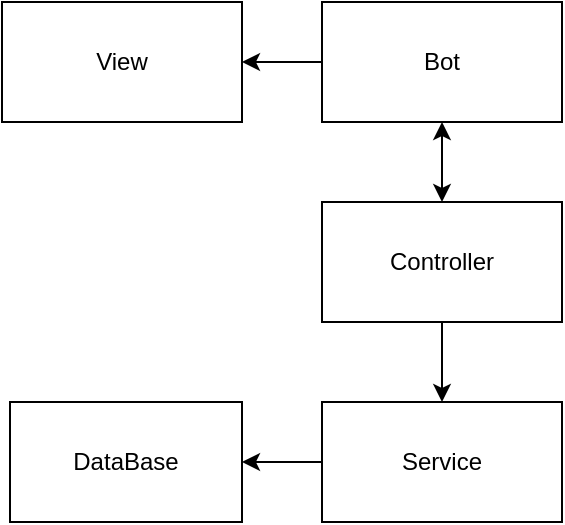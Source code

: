 <mxfile compressed="false" pages="5">
    <diagram id="-yOgtQbikPb8GVOxoLQo" name="MorjWPG">
        <mxGraphModel dx="565" dy="586" grid="1" gridSize="10" guides="1" tooltips="1" connect="1" arrows="1" fold="1" page="1" pageScale="1" pageWidth="827" pageHeight="1169" math="0" shadow="0">
            <root>
                <mxCell id="0"/>
                <mxCell id="1" parent="0"/>
                <mxCell id="n6i0ADH3uQibfTICGzUc-4" value="" style="edgeStyle=orthogonalEdgeStyle;rounded=0;orthogonalLoop=1;jettySize=auto;html=1;" parent="1" source="ZUKoBEYVfeKRU4ayu3oz-1" target="n6i0ADH3uQibfTICGzUc-3" edge="1">
                    <mxGeometry relative="1" as="geometry"/>
                </mxCell>
                <mxCell id="n6i0ADH3uQibfTICGzUc-6" value="" style="edgeStyle=orthogonalEdgeStyle;rounded=0;orthogonalLoop=1;jettySize=auto;html=1;startArrow=classic;startFill=1;" parent="1" source="ZUKoBEYVfeKRU4ayu3oz-1" target="n6i0ADH3uQibfTICGzUc-5" edge="1">
                    <mxGeometry relative="1" as="geometry"/>
                </mxCell>
                <mxCell id="ZUKoBEYVfeKRU4ayu3oz-1" value="Bot" style="rounded=0;whiteSpace=wrap;html=1;" parent="1" vertex="1">
                    <mxGeometry x="434" y="80" width="120" height="60" as="geometry"/>
                </mxCell>
                <mxCell id="ZUKoBEYVfeKRU4ayu3oz-2" value="DataBase" style="rounded=0;whiteSpace=wrap;html=1;" parent="1" vertex="1">
                    <mxGeometry x="278" y="280" width="116" height="60" as="geometry"/>
                </mxCell>
                <mxCell id="n6i0ADH3uQibfTICGzUc-2" style="edgeStyle=orthogonalEdgeStyle;rounded=0;orthogonalLoop=1;jettySize=auto;html=1;entryX=1;entryY=0.5;entryDx=0;entryDy=0;" parent="1" source="ZUKoBEYVfeKRU4ayu3oz-5" target="ZUKoBEYVfeKRU4ayu3oz-2" edge="1">
                    <mxGeometry relative="1" as="geometry"/>
                </mxCell>
                <mxCell id="ZUKoBEYVfeKRU4ayu3oz-5" value="Service" style="rounded=0;whiteSpace=wrap;html=1;" parent="1" vertex="1">
                    <mxGeometry x="434" y="280" width="120" height="60" as="geometry"/>
                </mxCell>
                <mxCell id="n6i0ADH3uQibfTICGzUc-3" value="View" style="whiteSpace=wrap;html=1;rounded=0;" parent="1" vertex="1">
                    <mxGeometry x="274" y="80" width="120" height="60" as="geometry"/>
                </mxCell>
                <mxCell id="n6i0ADH3uQibfTICGzUc-7" style="edgeStyle=orthogonalEdgeStyle;rounded=0;orthogonalLoop=1;jettySize=auto;html=1;entryX=0.5;entryY=0;entryDx=0;entryDy=0;" parent="1" source="n6i0ADH3uQibfTICGzUc-5" target="ZUKoBEYVfeKRU4ayu3oz-5" edge="1">
                    <mxGeometry relative="1" as="geometry">
                        <Array as="points">
                            <mxPoint x="494" y="200"/>
                        </Array>
                    </mxGeometry>
                </mxCell>
                <mxCell id="n6i0ADH3uQibfTICGzUc-5" value="Controller" style="whiteSpace=wrap;html=1;rounded=0;" parent="1" vertex="1">
                    <mxGeometry x="434" y="180" width="120" height="60" as="geometry"/>
                </mxCell>
            </root>
        </mxGraphModel>
    </diagram>
    <diagram id="7HwTZeSSfB8X2LWjGTKT" name="Bot">
        <mxGraphModel dx="942" dy="693" grid="1" gridSize="10" guides="1" tooltips="1" connect="1" arrows="1" fold="1" page="1" pageScale="1" pageWidth="827" pageHeight="1169" math="0" shadow="0">
            <root>
                <mxCell id="HmRyPKYv9zztGWvx5VeF-0"/>
                <mxCell id="HmRyPKYv9zztGWvx5VeF-1" parent="HmRyPKYv9zztGWvx5VeF-0"/>
                <mxCell id="riPveB8lgDHcVJghGMnC-3" value="" style="edgeStyle=orthogonalEdgeStyle;rounded=0;orthogonalLoop=1;jettySize=auto;html=1;startArrow=none;startFill=0;endArrow=classic;endFill=1;" parent="HmRyPKYv9zztGWvx5VeF-1" source="riPveB8lgDHcVJghGMnC-0" edge="1">
                    <mxGeometry relative="1" as="geometry">
                        <mxPoint x="300" y="220" as="targetPoint"/>
                    </mxGeometry>
                </mxCell>
                <mxCell id="riPveB8lgDHcVJghGMnC-0" value="run_bot.py" style="rounded=0;whiteSpace=wrap;html=1;" parent="HmRyPKYv9zztGWvx5VeF-1" vertex="1">
                    <mxGeometry x="240" y="80" width="120" height="60" as="geometry"/>
                </mxCell>
                <mxCell id="riPveB8lgDHcVJghGMnC-4" value="Cogs" style="swimlane;fontStyle=0;childLayout=stackLayout;horizontal=1;startSize=30;horizontalStack=0;resizeParent=1;resizeParentMax=0;resizeLast=0;collapsible=1;marginBottom=0;" parent="HmRyPKYv9zztGWvx5VeF-1" vertex="1">
                    <mxGeometry x="230" y="220" width="140" height="120" as="geometry"/>
                </mxCell>
                <mxCell id="riPveB8lgDHcVJghGMnC-5" value="Shops" style="text;strokeColor=none;fillColor=none;align=left;verticalAlign=middle;spacingLeft=4;spacingRight=4;overflow=hidden;points=[[0,0.5],[1,0.5]];portConstraint=eastwest;rotatable=0;" parent="riPveB8lgDHcVJghGMnC-4" vertex="1">
                    <mxGeometry y="30" width="140" height="30" as="geometry"/>
                </mxCell>
                <mxCell id="riPveB8lgDHcVJghGMnC-6" value="Inventories" style="text;strokeColor=none;fillColor=none;align=left;verticalAlign=middle;spacingLeft=4;spacingRight=4;overflow=hidden;points=[[0,0.5],[1,0.5]];portConstraint=eastwest;rotatable=0;" parent="riPveB8lgDHcVJghGMnC-4" vertex="1">
                    <mxGeometry y="60" width="140" height="30" as="geometry"/>
                </mxCell>
                <mxCell id="riPveB8lgDHcVJghGMnC-7" value="Economy" style="text;strokeColor=none;fillColor=none;align=left;verticalAlign=middle;spacingLeft=4;spacingRight=4;overflow=hidden;points=[[0,0.5],[1,0.5]];portConstraint=eastwest;rotatable=0;" parent="riPveB8lgDHcVJghGMnC-4" vertex="1">
                    <mxGeometry y="90" width="140" height="30" as="geometry"/>
                </mxCell>
                <mxCell id="riPveB8lgDHcVJghGMnC-13" style="edgeStyle=orthogonalEdgeStyle;rounded=0;orthogonalLoop=1;jettySize=auto;html=1;startArrow=none;startFill=0;endArrow=classic;endFill=1;entryX=0;entryY=0.5;entryDx=0;entryDy=0;" parent="HmRyPKYv9zztGWvx5VeF-1" source="riPveB8lgDHcVJghGMnC-5" target="riPveB8lgDHcVJghGMnC-14" edge="1">
                    <mxGeometry relative="1" as="geometry">
                        <mxPoint x="440" y="200" as="targetPoint"/>
                    </mxGeometry>
                </mxCell>
                <mxCell id="riPveB8lgDHcVJghGMnC-14" value="Controller.Shops" style="rounded=0;whiteSpace=wrap;html=1;" parent="HmRyPKYv9zztGWvx5VeF-1" vertex="1">
                    <mxGeometry x="450" y="180" width="120" height="60" as="geometry"/>
                </mxCell>
                <mxCell id="riPveB8lgDHcVJghGMnC-15" style="edgeStyle=orthogonalEdgeStyle;rounded=0;orthogonalLoop=1;jettySize=auto;html=1;startArrow=none;startFill=0;endArrow=classic;endFill=1;entryX=0;entryY=0.5;entryDx=0;entryDy=0;" parent="HmRyPKYv9zztGWvx5VeF-1" source="riPveB8lgDHcVJghGMnC-6" target="riPveB8lgDHcVJghGMnC-16" edge="1">
                    <mxGeometry relative="1" as="geometry">
                        <mxPoint x="450" y="295" as="targetPoint"/>
                    </mxGeometry>
                </mxCell>
                <mxCell id="riPveB8lgDHcVJghGMnC-16" value="Controller.Inventories" style="rounded=0;whiteSpace=wrap;html=1;" parent="HmRyPKYv9zztGWvx5VeF-1" vertex="1">
                    <mxGeometry x="450" y="265" width="120" height="60" as="geometry"/>
                </mxCell>
                <mxCell id="riPveB8lgDHcVJghGMnC-19" style="edgeStyle=orthogonalEdgeStyle;rounded=0;orthogonalLoop=1;jettySize=auto;html=1;startArrow=none;startFill=0;endArrow=classic;endFill=1;entryX=0;entryY=0.5;entryDx=0;entryDy=0;" parent="HmRyPKYv9zztGWvx5VeF-1" source="riPveB8lgDHcVJghGMnC-7" target="riPveB8lgDHcVJghGMnC-21" edge="1">
                    <mxGeometry relative="1" as="geometry">
                        <mxPoint x="440" y="380" as="targetPoint"/>
                    </mxGeometry>
                </mxCell>
                <mxCell id="riPveB8lgDHcVJghGMnC-21" value="Controller.Economy" style="rounded=0;whiteSpace=wrap;html=1;" parent="HmRyPKYv9zztGWvx5VeF-1" vertex="1">
                    <mxGeometry x="450" y="350" width="120" height="60" as="geometry"/>
                </mxCell>
            </root>
        </mxGraphModel>
    </diagram>
    <diagram id="C8riNM2arZ5w2QW4DUkH" name="Controller">
        <mxGraphModel dx="992" dy="732" grid="1" gridSize="10" guides="1" tooltips="1" connect="1" arrows="1" fold="1" page="1" pageScale="1" pageWidth="827" pageHeight="1169" math="0" shadow="0">
            <root>
                <mxCell id="CPRcXHF1nOw39GfujI6Y-0"/>
                <mxCell id="CPRcXHF1nOw39GfujI6Y-1" parent="CPRcXHF1nOw39GfujI6Y-0"/>
                <mxCell id="CIoco6b_bs13nAmwsz1A-12" value="" style="edgeStyle=orthogonalEdgeStyle;rounded=0;orthogonalLoop=1;jettySize=auto;html=1;startArrow=classic;startFill=1;endArrow=none;endFill=0;" parent="CPRcXHF1nOw39GfujI6Y-1" source="CIoco6b_bs13nAmwsz1A-1" target="CIoco6b_bs13nAmwsz1A-7" edge="1">
                    <mxGeometry relative="1" as="geometry"/>
                </mxCell>
                <mxCell id="CIoco6b_bs13nAmwsz1A-1" value="Interface&#10;ControllerShops" style="swimlane;fontStyle=0;childLayout=stackLayout;horizontal=1;startSize=30;horizontalStack=0;resizeParent=1;resizeParentMax=0;resizeLast=0;collapsible=1;marginBottom=0;" parent="CPRcXHF1nOw39GfujI6Y-1" vertex="1">
                    <mxGeometry x="80" width="320" height="210" as="geometry"/>
                </mxCell>
                <mxCell id="HSp8IwRJNFsgPB5AzMTI-14" value="cog: Cog" style="text;strokeColor=default;fillColor=none;align=left;verticalAlign=middle;spacingLeft=4;spacingRight=4;overflow=hidden;points=[[0,0.5],[1,0.5]];portConstraint=eastwest;rotatable=0;" vertex="1" parent="CIoco6b_bs13nAmwsz1A-1">
                    <mxGeometry y="30" width="320" height="30" as="geometry"/>
                </mxCell>
                <mxCell id="CIoco6b_bs13nAmwsz1A-2" value="get_shop(type: str)" style="text;strokeColor=none;fillColor=none;align=left;verticalAlign=middle;spacingLeft=4;spacingRight=4;overflow=hidden;points=[[0,0.5],[1,0.5]];portConstraint=eastwest;rotatable=0;" parent="CIoco6b_bs13nAmwsz1A-1" vertex="1">
                    <mxGeometry y="60" width="320" height="30" as="geometry"/>
                </mxCell>
                <mxCell id="CIoco6b_bs13nAmwsz1A-3" value="add_item(shop_type: str, parameters)" style="text;strokeColor=none;fillColor=none;align=left;verticalAlign=middle;spacingLeft=4;spacingRight=4;overflow=hidden;points=[[0,0.5],[1,0.5]];portConstraint=eastwest;rotatable=0;" parent="CIoco6b_bs13nAmwsz1A-1" vertex="1">
                    <mxGeometry y="90" width="320" height="30" as="geometry"/>
                </mxCell>
                <mxCell id="CIoco6b_bs13nAmwsz1A-4" value="edit_item(shop_type: str, message: str)" style="text;strokeColor=none;fillColor=none;align=left;verticalAlign=middle;spacingLeft=4;spacingRight=4;overflow=hidden;points=[[0,0.5],[1,0.5]];portConstraint=eastwest;rotatable=0;" parent="CIoco6b_bs13nAmwsz1A-1" vertex="1">
                    <mxGeometry y="120" width="320" height="30" as="geometry"/>
                </mxCell>
                <mxCell id="CIoco6b_bs13nAmwsz1A-6" value="delete_item(shop_type: str, name: str)" style="text;strokeColor=none;fillColor=none;align=left;verticalAlign=middle;spacingLeft=4;spacingRight=4;overflow=hidden;points=[[0,0.5],[1,0.5]];portConstraint=eastwest;rotatable=0;" parent="CIoco6b_bs13nAmwsz1A-1" vertex="1">
                    <mxGeometry y="150" width="320" height="30" as="geometry"/>
                </mxCell>
                <mxCell id="CIoco6b_bs13nAmwsz1A-36" value="delete_shop(shop_type: str)" style="text;strokeColor=none;fillColor=none;align=left;verticalAlign=middle;spacingLeft=4;spacingRight=4;overflow=hidden;points=[[0,0.5],[1,0.5]];portConstraint=eastwest;rotatable=0;" parent="CIoco6b_bs13nAmwsz1A-1" vertex="1">
                    <mxGeometry y="180" width="320" height="30" as="geometry"/>
                </mxCell>
                <mxCell id="CIoco6b_bs13nAmwsz1A-15" style="edgeStyle=orthogonalEdgeStyle;rounded=0;orthogonalLoop=1;jettySize=auto;html=1;entryX=0;entryY=0.5;entryDx=0;entryDy=0;startArrow=none;startFill=0;endArrow=classic;endFill=1;" parent="CPRcXHF1nOw39GfujI6Y-1" source="CIoco6b_bs13nAmwsz1A-7" target="CIoco6b_bs13nAmwsz1A-14" edge="1">
                    <mxGeometry relative="1" as="geometry"/>
                </mxCell>
                <mxCell id="CIoco6b_bs13nAmwsz1A-7" value="DiscordShopController" style="swimlane;fontStyle=0;childLayout=stackLayout;horizontal=1;startSize=30;horizontalStack=0;resizeParent=1;resizeParentMax=0;resizeLast=0;collapsible=1;marginBottom=0;" parent="CPRcXHF1nOw39GfujI6Y-1" vertex="1">
                    <mxGeometry x="80" y="245" width="320" height="210" as="geometry"/>
                </mxCell>
                <mxCell id="HSp8IwRJNFsgPB5AzMTI-15" value="cog: Cog" style="text;strokeColor=default;fillColor=none;align=left;verticalAlign=middle;spacingLeft=4;spacingRight=4;overflow=hidden;points=[[0,0.5],[1,0.5]];portConstraint=eastwest;rotatable=0;" vertex="1" parent="CIoco6b_bs13nAmwsz1A-7">
                    <mxGeometry y="30" width="320" height="30" as="geometry"/>
                </mxCell>
                <mxCell id="CIoco6b_bs13nAmwsz1A-8" value="get_shop(type: str)" style="text;strokeColor=none;fillColor=none;align=left;verticalAlign=middle;spacingLeft=4;spacingRight=4;overflow=hidden;points=[[0,0.5],[1,0.5]];portConstraint=eastwest;rotatable=0;" parent="CIoco6b_bs13nAmwsz1A-7" vertex="1">
                    <mxGeometry y="60" width="320" height="30" as="geometry"/>
                </mxCell>
                <mxCell id="CIoco6b_bs13nAmwsz1A-9" value="add_item(shop_type: str, parameters)" style="text;strokeColor=none;fillColor=none;align=left;verticalAlign=middle;spacingLeft=4;spacingRight=4;overflow=hidden;points=[[0,0.5],[1,0.5]];portConstraint=eastwest;rotatable=0;" parent="CIoco6b_bs13nAmwsz1A-7" vertex="1">
                    <mxGeometry y="90" width="320" height="30" as="geometry"/>
                </mxCell>
                <mxCell id="CIoco6b_bs13nAmwsz1A-10" value="edit_item(shop_type: str, message: str)" style="text;strokeColor=none;fillColor=none;align=left;verticalAlign=middle;spacingLeft=4;spacingRight=4;overflow=hidden;points=[[0,0.5],[1,0.5]];portConstraint=eastwest;rotatable=0;" parent="CIoco6b_bs13nAmwsz1A-7" vertex="1">
                    <mxGeometry y="120" width="320" height="30" as="geometry"/>
                </mxCell>
                <mxCell id="CIoco6b_bs13nAmwsz1A-11" value="delete_item(shop_type: str, name: str)" style="text;strokeColor=none;fillColor=none;align=left;verticalAlign=middle;spacingLeft=4;spacingRight=4;overflow=hidden;points=[[0,0.5],[1,0.5]];portConstraint=eastwest;rotatable=0;" parent="CIoco6b_bs13nAmwsz1A-7" vertex="1">
                    <mxGeometry y="150" width="320" height="30" as="geometry"/>
                </mxCell>
                <mxCell id="CIoco6b_bs13nAmwsz1A-34" value="delete_shop(shop_type: str)" style="text;strokeColor=none;fillColor=none;align=left;verticalAlign=middle;spacingLeft=4;spacingRight=4;overflow=hidden;points=[[0,0.5],[1,0.5]];portConstraint=eastwest;rotatable=0;" parent="CIoco6b_bs13nAmwsz1A-7" vertex="1">
                    <mxGeometry y="180" width="320" height="30" as="geometry"/>
                </mxCell>
                <mxCell id="CIoco6b_bs13nAmwsz1A-14" value="Service.ShopFabric" style="rounded=0;whiteSpace=wrap;html=1;" parent="CPRcXHF1nOw39GfujI6Y-1" vertex="1">
                    <mxGeometry x="480" y="320" width="120" height="60" as="geometry"/>
                </mxCell>
                <mxCell id="CIoco6b_bs13nAmwsz1A-27" value="" style="edgeStyle=orthogonalEdgeStyle;rounded=0;orthogonalLoop=1;jettySize=auto;html=1;startArrow=classic;startFill=1;endArrow=none;endFill=0;" parent="CPRcXHF1nOw39GfujI6Y-1" source="CIoco6b_bs13nAmwsz1A-16" target="CIoco6b_bs13nAmwsz1A-23" edge="1">
                    <mxGeometry relative="1" as="geometry"/>
                </mxCell>
                <mxCell id="CIoco6b_bs13nAmwsz1A-16" value="Interface&#10;ControllerInventory" style="swimlane;fontStyle=0;childLayout=stackLayout;horizontal=1;startSize=30;horizontalStack=0;resizeParent=1;resizeParentMax=0;resizeLast=0;collapsible=1;marginBottom=0;" parent="CPRcXHF1nOw39GfujI6Y-1" vertex="1">
                    <mxGeometry x="640" width="350" height="240" as="geometry"/>
                </mxCell>
                <mxCell id="HSp8IwRJNFsgPB5AzMTI-16" value="cog: Cog" style="text;strokeColor=default;fillColor=none;align=left;verticalAlign=middle;spacingLeft=4;spacingRight=4;overflow=hidden;points=[[0,0.5],[1,0.5]];portConstraint=eastwest;rotatable=0;" vertex="1" parent="CIoco6b_bs13nAmwsz1A-16">
                    <mxGeometry y="30" width="350" height="30" as="geometry"/>
                </mxCell>
                <mxCell id="CIoco6b_bs13nAmwsz1A-17" value="get_inventory(type: str, user: Member)" style="text;strokeColor=none;fillColor=none;align=left;verticalAlign=middle;spacingLeft=4;spacingRight=4;overflow=hidden;points=[[0,0.5],[1,0.5]];portConstraint=eastwest;rotatable=0;" parent="CIoco6b_bs13nAmwsz1A-16" vertex="1">
                    <mxGeometry y="60" width="350" height="30" as="geometry"/>
                </mxCell>
                <mxCell id="CIoco6b_bs13nAmwsz1A-18" value="add_item(inventory_type: str, item_name: str, user: Member)" style="text;strokeColor=none;fillColor=none;align=left;verticalAlign=middle;spacingLeft=4;spacingRight=4;overflow=hidden;points=[[0,0.5],[1,0.5]];portConstraint=eastwest;rotatable=0;" parent="CIoco6b_bs13nAmwsz1A-16" vertex="1">
                    <mxGeometry y="90" width="350" height="30" as="geometry"/>
                </mxCell>
                <mxCell id="CIoco6b_bs13nAmwsz1A-35" value="add_item_all(inventory_type: str, item_name: str)" style="text;strokeColor=none;fillColor=none;align=left;verticalAlign=middle;spacingLeft=4;spacingRight=4;overflow=hidden;points=[[0,0.5],[1,0.5]];portConstraint=eastwest;rotatable=0;" parent="CIoco6b_bs13nAmwsz1A-16" vertex="1">
                    <mxGeometry y="120" width="350" height="30" as="geometry"/>
                </mxCell>
                <mxCell id="CIoco6b_bs13nAmwsz1A-19" value="delete_item(inventory_type: str, item_name: str, user: Member)" style="text;strokeColor=none;fillColor=none;align=left;verticalAlign=middle;spacingLeft=4;spacingRight=4;overflow=hidden;points=[[0,0.5],[1,0.5]];portConstraint=eastwest;rotatable=0;" parent="CIoco6b_bs13nAmwsz1A-16" vertex="1">
                    <mxGeometry y="150" width="350" height="30" as="geometry"/>
                </mxCell>
                <mxCell id="CIoco6b_bs13nAmwsz1A-38" value="delete_inventory(inventory_type: str, user: Member)" style="text;strokeColor=none;fillColor=none;align=left;verticalAlign=middle;spacingLeft=4;spacingRight=4;overflow=hidden;points=[[0,0.5],[1,0.5]];portConstraint=eastwest;rotatable=0;" parent="CIoco6b_bs13nAmwsz1A-16" vertex="1">
                    <mxGeometry y="180" width="350" height="30" as="geometry"/>
                </mxCell>
                <mxCell id="CIoco6b_bs13nAmwsz1A-39" value="delete_inventories(inventory_type: str)" style="text;strokeColor=none;fillColor=none;align=left;verticalAlign=middle;spacingLeft=4;spacingRight=4;overflow=hidden;points=[[0,0.5],[1,0.5]];portConstraint=eastwest;rotatable=0;" parent="CIoco6b_bs13nAmwsz1A-16" vertex="1">
                    <mxGeometry y="210" width="350" height="30" as="geometry"/>
                </mxCell>
                <mxCell id="CIoco6b_bs13nAmwsz1A-29" value="" style="edgeStyle=orthogonalEdgeStyle;rounded=0;orthogonalLoop=1;jettySize=auto;html=1;startArrow=none;startFill=0;endArrow=classic;endFill=1;" parent="CPRcXHF1nOw39GfujI6Y-1" source="CIoco6b_bs13nAmwsz1A-23" target="CIoco6b_bs13nAmwsz1A-28" edge="1">
                    <mxGeometry relative="1" as="geometry"/>
                </mxCell>
                <mxCell id="CIoco6b_bs13nAmwsz1A-23" value="Interface&#10;DiscordInventoryController" style="swimlane;fontStyle=0;childLayout=stackLayout;horizontal=1;startSize=30;horizontalStack=0;resizeParent=1;resizeParentMax=0;resizeLast=0;collapsible=1;marginBottom=0;" parent="CPRcXHF1nOw39GfujI6Y-1" vertex="1">
                    <mxGeometry x="640" y="280" width="350" height="240" as="geometry"/>
                </mxCell>
                <mxCell id="HSp8IwRJNFsgPB5AzMTI-17" value="cog: Cog" style="text;strokeColor=default;fillColor=none;align=left;verticalAlign=middle;spacingLeft=4;spacingRight=4;overflow=hidden;points=[[0,0.5],[1,0.5]];portConstraint=eastwest;rotatable=0;" vertex="1" parent="CIoco6b_bs13nAmwsz1A-23">
                    <mxGeometry y="30" width="350" height="30" as="geometry"/>
                </mxCell>
                <mxCell id="CIoco6b_bs13nAmwsz1A-40" value="get_inventory(type: str, user: Member)" style="text;strokeColor=none;fillColor=none;align=left;verticalAlign=middle;spacingLeft=4;spacingRight=4;overflow=hidden;points=[[0,0.5],[1,0.5]];portConstraint=eastwest;rotatable=0;" parent="CIoco6b_bs13nAmwsz1A-23" vertex="1">
                    <mxGeometry y="60" width="350" height="30" as="geometry"/>
                </mxCell>
                <mxCell id="CIoco6b_bs13nAmwsz1A-45" value="delete_inventories(inventory_type: str)" style="text;strokeColor=none;fillColor=none;align=left;verticalAlign=middle;spacingLeft=4;spacingRight=4;overflow=hidden;points=[[0,0.5],[1,0.5]];portConstraint=eastwest;rotatable=0;" parent="CIoco6b_bs13nAmwsz1A-23" vertex="1">
                    <mxGeometry y="90" width="350" height="30" as="geometry"/>
                </mxCell>
                <mxCell id="CIoco6b_bs13nAmwsz1A-44" value="delete_inventory(inventory_type: str, user: Member)" style="text;strokeColor=none;fillColor=none;align=left;verticalAlign=middle;spacingLeft=4;spacingRight=4;overflow=hidden;points=[[0,0.5],[1,0.5]];portConstraint=eastwest;rotatable=0;" parent="CIoco6b_bs13nAmwsz1A-23" vertex="1">
                    <mxGeometry y="120" width="350" height="30" as="geometry"/>
                </mxCell>
                <mxCell id="CIoco6b_bs13nAmwsz1A-43" value="delete_item(inventory_type: str, item_name: str, user: Member)" style="text;strokeColor=none;fillColor=none;align=left;verticalAlign=middle;spacingLeft=4;spacingRight=4;overflow=hidden;points=[[0,0.5],[1,0.5]];portConstraint=eastwest;rotatable=0;" parent="CIoco6b_bs13nAmwsz1A-23" vertex="1">
                    <mxGeometry y="150" width="350" height="30" as="geometry"/>
                </mxCell>
                <mxCell id="CIoco6b_bs13nAmwsz1A-42" value="add_item_all(inventory_type: str, item_name: str)" style="text;strokeColor=none;fillColor=none;align=left;verticalAlign=middle;spacingLeft=4;spacingRight=4;overflow=hidden;points=[[0,0.5],[1,0.5]];portConstraint=eastwest;rotatable=0;" parent="CIoco6b_bs13nAmwsz1A-23" vertex="1">
                    <mxGeometry y="180" width="350" height="30" as="geometry"/>
                </mxCell>
                <mxCell id="CIoco6b_bs13nAmwsz1A-41" value="add_item(inventory_type: str, item_name: str, user: Member)" style="text;strokeColor=none;fillColor=none;align=left;verticalAlign=middle;spacingLeft=4;spacingRight=4;overflow=hidden;points=[[0,0.5],[1,0.5]];portConstraint=eastwest;rotatable=0;" parent="CIoco6b_bs13nAmwsz1A-23" vertex="1">
                    <mxGeometry y="210" width="350" height="30" as="geometry"/>
                </mxCell>
                <mxCell id="CIoco6b_bs13nAmwsz1A-28" value="Service.InventoryFabric" style="whiteSpace=wrap;html=1;fontStyle=0;startSize=30;" parent="CPRcXHF1nOw39GfujI6Y-1" vertex="1">
                    <mxGeometry x="1060" y="370" width="140" height="60" as="geometry"/>
                </mxCell>
                <mxCell id="CIoco6b_bs13nAmwsz1A-55" value="" style="edgeStyle=orthogonalEdgeStyle;rounded=0;orthogonalLoop=1;jettySize=auto;html=1;startArrow=classic;startFill=1;endArrow=none;endFill=0;" parent="CPRcXHF1nOw39GfujI6Y-1" source="CIoco6b_bs13nAmwsz1A-30" target="CIoco6b_bs13nAmwsz1A-50" edge="1">
                    <mxGeometry relative="1" as="geometry"/>
                </mxCell>
                <mxCell id="CIoco6b_bs13nAmwsz1A-30" value="Interface&#10;ControllerEconomy" style="swimlane;fontStyle=0;childLayout=stackLayout;horizontal=1;startSize=30;horizontalStack=0;resizeParent=1;resizeParentMax=0;resizeLast=0;collapsible=1;marginBottom=0;" parent="CPRcXHF1nOw39GfujI6Y-1" vertex="1">
                    <mxGeometry x="80" y="585" width="320" height="180" as="geometry"/>
                </mxCell>
                <mxCell id="HSp8IwRJNFsgPB5AzMTI-18" value="cog: Cog" style="text;strokeColor=default;fillColor=none;align=left;verticalAlign=middle;spacingLeft=4;spacingRight=4;overflow=hidden;points=[[0,0.5],[1,0.5]];portConstraint=eastwest;rotatable=0;" vertex="1" parent="CIoco6b_bs13nAmwsz1A-30">
                    <mxGeometry y="30" width="320" height="30" as="geometry"/>
                </mxCell>
                <mxCell id="CIoco6b_bs13nAmwsz1A-31" value="get_balance(user: Member)" style="text;strokeColor=none;fillColor=none;align=left;verticalAlign=middle;spacingLeft=4;spacingRight=4;overflow=hidden;points=[[0,0.5],[1,0.5]];portConstraint=eastwest;rotatable=0;" parent="CIoco6b_bs13nAmwsz1A-30" vertex="1">
                    <mxGeometry y="60" width="320" height="30" as="geometry"/>
                </mxCell>
                <mxCell id="CIoco6b_bs13nAmwsz1A-32" value="edit_money(money: int, user: Member)" style="text;strokeColor=none;fillColor=none;align=left;verticalAlign=middle;spacingLeft=4;spacingRight=4;overflow=hidden;points=[[0,0.5],[1,0.5]];portConstraint=eastwest;rotatable=0;" parent="CIoco6b_bs13nAmwsz1A-30" vertex="1">
                    <mxGeometry y="90" width="320" height="30" as="geometry"/>
                </mxCell>
                <mxCell id="CIoco6b_bs13nAmwsz1A-46" value="delete_money(user: Member)" style="text;strokeColor=none;fillColor=none;align=left;verticalAlign=middle;spacingLeft=4;spacingRight=4;overflow=hidden;points=[[0,0.5],[1,0.5]];portConstraint=eastwest;rotatable=0;" parent="CIoco6b_bs13nAmwsz1A-30" vertex="1">
                    <mxGeometry y="120" width="320" height="30" as="geometry"/>
                </mxCell>
                <mxCell id="CIoco6b_bs13nAmwsz1A-47" value="delete_monies()" style="text;strokeColor=none;fillColor=none;align=left;verticalAlign=middle;spacingLeft=4;spacingRight=4;overflow=hidden;points=[[0,0.5],[1,0.5]];portConstraint=eastwest;rotatable=0;" parent="CIoco6b_bs13nAmwsz1A-30" vertex="1">
                    <mxGeometry y="150" width="320" height="30" as="geometry"/>
                </mxCell>
                <mxCell id="CIoco6b_bs13nAmwsz1A-57" value="" style="edgeStyle=orthogonalEdgeStyle;rounded=0;orthogonalLoop=1;jettySize=auto;html=1;startArrow=none;startFill=0;endArrow=classic;endFill=1;" parent="CPRcXHF1nOw39GfujI6Y-1" source="CIoco6b_bs13nAmwsz1A-50" target="CIoco6b_bs13nAmwsz1A-56" edge="1">
                    <mxGeometry relative="1" as="geometry"/>
                </mxCell>
                <mxCell id="CIoco6b_bs13nAmwsz1A-50" value="ControllerEconomy" style="swimlane;fontStyle=0;childLayout=stackLayout;horizontal=1;startSize=30;horizontalStack=0;resizeParent=1;resizeParentMax=0;resizeLast=0;collapsible=1;marginBottom=0;" parent="CPRcXHF1nOw39GfujI6Y-1" vertex="1">
                    <mxGeometry x="80" y="800" width="320" height="180" as="geometry"/>
                </mxCell>
                <mxCell id="HSp8IwRJNFsgPB5AzMTI-19" value="cog: Cog" style="text;strokeColor=default;fillColor=none;align=left;verticalAlign=middle;spacingLeft=4;spacingRight=4;overflow=hidden;points=[[0,0.5],[1,0.5]];portConstraint=eastwest;rotatable=0;" vertex="1" parent="CIoco6b_bs13nAmwsz1A-50">
                    <mxGeometry y="30" width="320" height="30" as="geometry"/>
                </mxCell>
                <mxCell id="CIoco6b_bs13nAmwsz1A-51" value="get_balance(user: Member) -&gt; int" style="text;strokeColor=none;fillColor=none;align=left;verticalAlign=middle;spacingLeft=4;spacingRight=4;overflow=hidden;points=[[0,0.5],[1,0.5]];portConstraint=eastwest;rotatable=0;" parent="CIoco6b_bs13nAmwsz1A-50" vertex="1">
                    <mxGeometry y="60" width="320" height="30" as="geometry"/>
                </mxCell>
                <mxCell id="CIoco6b_bs13nAmwsz1A-52" value="edit_money(money: int, user: Member)" style="text;strokeColor=none;fillColor=none;align=left;verticalAlign=middle;spacingLeft=4;spacingRight=4;overflow=hidden;points=[[0,0.5],[1,0.5]];portConstraint=eastwest;rotatable=0;" parent="CIoco6b_bs13nAmwsz1A-50" vertex="1">
                    <mxGeometry y="90" width="320" height="30" as="geometry"/>
                </mxCell>
                <mxCell id="CIoco6b_bs13nAmwsz1A-53" value="delete_money(user: Member)" style="text;strokeColor=none;fillColor=none;align=left;verticalAlign=middle;spacingLeft=4;spacingRight=4;overflow=hidden;points=[[0,0.5],[1,0.5]];portConstraint=eastwest;rotatable=0;" parent="CIoco6b_bs13nAmwsz1A-50" vertex="1">
                    <mxGeometry y="120" width="320" height="30" as="geometry"/>
                </mxCell>
                <mxCell id="CIoco6b_bs13nAmwsz1A-54" value="delete_monies()" style="text;strokeColor=none;fillColor=none;align=left;verticalAlign=middle;spacingLeft=4;spacingRight=4;overflow=hidden;points=[[0,0.5],[1,0.5]];portConstraint=eastwest;rotatable=0;" parent="CIoco6b_bs13nAmwsz1A-50" vertex="1">
                    <mxGeometry y="150" width="320" height="30" as="geometry"/>
                </mxCell>
                <mxCell id="CIoco6b_bs13nAmwsz1A-56" value="Service.Economy" style="whiteSpace=wrap;html=1;fontStyle=0;startSize=30;" parent="CPRcXHF1nOw39GfujI6Y-1" vertex="1">
                    <mxGeometry x="480" y="860" width="120" height="60" as="geometry"/>
                </mxCell>
                <mxCell id="HSp8IwRJNFsgPB5AzMTI-6" value="" style="edgeStyle=orthogonalEdgeStyle;rounded=0;orthogonalLoop=1;jettySize=auto;html=1;endArrow=classic;endFill=0;" edge="1" parent="CPRcXHF1nOw39GfujI6Y-1" source="HSp8IwRJNFsgPB5AzMTI-0" target="HSp8IwRJNFsgPB5AzMTI-5">
                    <mxGeometry relative="1" as="geometry"/>
                </mxCell>
                <mxCell id="HSp8IwRJNFsgPB5AzMTI-13" value="" style="edgeStyle=orthogonalEdgeStyle;rounded=0;orthogonalLoop=1;jettySize=auto;html=1;endArrow=none;endFill=0;startArrow=classic;startFill=1;" edge="1" parent="CPRcXHF1nOw39GfujI6Y-1" source="HSp8IwRJNFsgPB5AzMTI-0" target="HSp8IwRJNFsgPB5AzMTI-8">
                    <mxGeometry relative="1" as="geometry"/>
                </mxCell>
                <mxCell id="HSp8IwRJNFsgPB5AzMTI-0" value="Interface&#10;ControllerIncome" style="swimlane;fontStyle=0;childLayout=stackLayout;horizontal=1;startSize=30;horizontalStack=0;resizeParent=1;resizeParentMax=0;resizeLast=0;collapsible=1;marginBottom=0;strokeColor=default;" vertex="1" parent="CPRcXHF1nOw39GfujI6Y-1">
                    <mxGeometry x="640" y="585" width="320" height="150" as="geometry"/>
                </mxCell>
                <mxCell id="HSp8IwRJNFsgPB5AzMTI-1" value="cog: Cog" style="text;strokeColor=default;fillColor=none;align=left;verticalAlign=middle;spacingLeft=4;spacingRight=4;overflow=hidden;points=[[0,0.5],[1,0.5]];portConstraint=eastwest;rotatable=0;" vertex="1" parent="HSp8IwRJNFsgPB5AzMTI-0">
                    <mxGeometry y="30" width="320" height="30" as="geometry"/>
                </mxCell>
                <mxCell id="HSp8IwRJNFsgPB5AzMTI-7" value="add_time(time: str)" style="text;strokeColor=none;fillColor=none;align=left;verticalAlign=middle;spacingLeft=4;spacingRight=4;overflow=hidden;points=[[0,0.5],[1,0.5]];portConstraint=eastwest;rotatable=0;" vertex="1" parent="HSp8IwRJNFsgPB5AzMTI-0">
                    <mxGeometry y="60" width="320" height="30" as="geometry"/>
                </mxCell>
                <mxCell id="HSp8IwRJNFsgPB5AzMTI-2" value="delete_time(time: str)" style="text;strokeColor=none;fillColor=none;align=left;verticalAlign=middle;spacingLeft=4;spacingRight=4;overflow=hidden;points=[[0,0.5],[1,0.5]];portConstraint=eastwest;rotatable=0;" vertex="1" parent="HSp8IwRJNFsgPB5AzMTI-0">
                    <mxGeometry y="90" width="320" height="30" as="geometry"/>
                </mxCell>
                <mxCell id="HSp8IwRJNFsgPB5AzMTI-3" value="update()" style="text;strokeColor=none;fillColor=none;align=left;verticalAlign=middle;spacingLeft=4;spacingRight=4;overflow=hidden;points=[[0,0.5],[1,0.5]];portConstraint=eastwest;rotatable=0;" vertex="1" parent="HSp8IwRJNFsgPB5AzMTI-0">
                    <mxGeometry y="120" width="320" height="30" as="geometry"/>
                </mxCell>
                <mxCell id="HSp8IwRJNFsgPB5AzMTI-5" value="Service.Observer" style="whiteSpace=wrap;html=1;fontStyle=0;startSize=30;" vertex="1" parent="CPRcXHF1nOw39GfujI6Y-1">
                    <mxGeometry x="1040" y="630" width="120" height="60" as="geometry"/>
                </mxCell>
                <mxCell id="HSp8IwRJNFsgPB5AzMTI-8" value="Interface&#10;ControllerIncome" style="swimlane;fontStyle=0;childLayout=stackLayout;horizontal=1;startSize=30;horizontalStack=0;resizeParent=1;resizeParentMax=0;resizeLast=0;collapsible=1;marginBottom=0;strokeColor=default;" vertex="1" parent="CPRcXHF1nOw39GfujI6Y-1">
                    <mxGeometry x="640" y="755" width="320" height="150" as="geometry"/>
                </mxCell>
                <mxCell id="HSp8IwRJNFsgPB5AzMTI-9" value="cog: Cog" style="text;strokeColor=default;fillColor=none;align=left;verticalAlign=middle;spacingLeft=4;spacingRight=4;overflow=hidden;points=[[0,0.5],[1,0.5]];portConstraint=eastwest;rotatable=0;" vertex="1" parent="HSp8IwRJNFsgPB5AzMTI-8">
                    <mxGeometry y="30" width="320" height="30" as="geometry"/>
                </mxCell>
                <mxCell id="HSp8IwRJNFsgPB5AzMTI-10" value="add_time(time: str)" style="text;strokeColor=none;fillColor=none;align=left;verticalAlign=middle;spacingLeft=4;spacingRight=4;overflow=hidden;points=[[0,0.5],[1,0.5]];portConstraint=eastwest;rotatable=0;" vertex="1" parent="HSp8IwRJNFsgPB5AzMTI-8">
                    <mxGeometry y="60" width="320" height="30" as="geometry"/>
                </mxCell>
                <mxCell id="HSp8IwRJNFsgPB5AzMTI-11" value="delete_time(time: str)" style="text;strokeColor=none;fillColor=none;align=left;verticalAlign=middle;spacingLeft=4;spacingRight=4;overflow=hidden;points=[[0,0.5],[1,0.5]];portConstraint=eastwest;rotatable=0;" vertex="1" parent="HSp8IwRJNFsgPB5AzMTI-8">
                    <mxGeometry y="90" width="320" height="30" as="geometry"/>
                </mxCell>
                <mxCell id="HSp8IwRJNFsgPB5AzMTI-12" value="update()" style="text;strokeColor=none;fillColor=none;align=left;verticalAlign=middle;spacingLeft=4;spacingRight=4;overflow=hidden;points=[[0,0.5],[1,0.5]];portConstraint=eastwest;rotatable=0;" vertex="1" parent="HSp8IwRJNFsgPB5AzMTI-8">
                    <mxGeometry y="120" width="320" height="30" as="geometry"/>
                </mxCell>
            </root>
        </mxGraphModel>
    </diagram>
    <diagram id="TdmNLOriegrD3WMX5V0B" name="Service">
        <mxGraphModel dx="1392" dy="586" grid="1" gridSize="10" guides="1" tooltips="1" connect="1" arrows="1" fold="1" page="1" pageScale="1" pageWidth="827" pageHeight="1169" math="0" shadow="0">
            <root>
                <mxCell id="AqUDhUt1UGWY90qWd3sI-0"/>
                <mxCell id="AqUDhUt1UGWY90qWd3sI-1" parent="AqUDhUt1UGWY90qWd3sI-0"/>
                <mxCell id="aE5pPfEloCXESMwYWk79-3" value="" style="edgeStyle=orthogonalEdgeStyle;rounded=0;orthogonalLoop=1;jettySize=auto;html=1;startArrow=diamond;startFill=1;" parent="AqUDhUt1UGWY90qWd3sI-1" source="Y0ppnNO-z0wZP5DqPHMD-1" target="aE5pPfEloCXESMwYWk79-0" edge="1">
                    <mxGeometry relative="1" as="geometry"/>
                </mxCell>
                <mxCell id="aE5pPfEloCXESMwYWk79-7" value="" style="edgeStyle=orthogonalEdgeStyle;rounded=0;orthogonalLoop=1;jettySize=auto;html=1;startArrow=classic;startFill=0;endArrow=none;endFill=0;" parent="AqUDhUt1UGWY90qWd3sI-1" source="Y0ppnNO-z0wZP5DqPHMD-1" target="aE5pPfEloCXESMwYWk79-4" edge="1">
                    <mxGeometry relative="1" as="geometry"/>
                </mxCell>
                <mxCell id="aE5pPfEloCXESMwYWk79-18" style="edgeStyle=orthogonalEdgeStyle;rounded=0;orthogonalLoop=1;jettySize=auto;html=1;entryX=0.5;entryY=0;entryDx=0;entryDy=0;startArrow=classic;startFill=0;endArrow=none;endFill=0;" parent="AqUDhUt1UGWY90qWd3sI-1" source="Y0ppnNO-z0wZP5DqPHMD-1" target="aE5pPfEloCXESMwYWk79-11" edge="1">
                    <mxGeometry relative="1" as="geometry"/>
                </mxCell>
                <mxCell id="Y0ppnNO-z0wZP5DqPHMD-1" value="List" style="swimlane;fontStyle=0;childLayout=stackLayout;horizontal=1;startSize=30;horizontalStack=0;resizeParent=1;resizeParentMax=0;resizeLast=0;collapsible=1;marginBottom=0;" parent="AqUDhUt1UGWY90qWd3sI-1" vertex="1">
                    <mxGeometry x="90" y="60" width="140" height="90" as="geometry"/>
                </mxCell>
                <mxCell id="Y0ppnNO-z0wZP5DqPHMD-2" value="item: Item" style="text;strokeColor=default;fillColor=none;align=left;verticalAlign=middle;spacingLeft=4;spacingRight=4;overflow=hidden;points=[[0,0.5],[1,0.5]];portConstraint=eastwest;rotatable=0;" parent="Y0ppnNO-z0wZP5DqPHMD-1" vertex="1">
                    <mxGeometry y="30" width="140" height="30" as="geometry"/>
                </mxCell>
                <mxCell id="Y0ppnNO-z0wZP5DqPHMD-3" value="methods..." style="text;strokeColor=none;fillColor=none;align=left;verticalAlign=middle;spacingLeft=4;spacingRight=4;overflow=hidden;points=[[0,0.5],[1,0.5]];portConstraint=eastwest;rotatable=0;" parent="Y0ppnNO-z0wZP5DqPHMD-1" vertex="1">
                    <mxGeometry y="60" width="140" height="30" as="geometry"/>
                </mxCell>
                <mxCell id="aE5pPfEloCXESMwYWk79-24" value="" style="edgeStyle=orthogonalEdgeStyle;rounded=0;orthogonalLoop=1;jettySize=auto;html=1;startArrow=classic;startFill=1;endArrow=none;endFill=0;" parent="AqUDhUt1UGWY90qWd3sI-1" source="aE5pPfEloCXESMwYWk79-0" target="aE5pPfEloCXESMwYWk79-21" edge="1">
                    <mxGeometry relative="1" as="geometry"/>
                </mxCell>
                <mxCell id="aE5pPfEloCXESMwYWk79-28" value="" style="edgeStyle=orthogonalEdgeStyle;rounded=0;orthogonalLoop=1;jettySize=auto;html=1;startArrow=classic;startFill=1;endArrow=none;endFill=0;" parent="AqUDhUt1UGWY90qWd3sI-1" source="aE5pPfEloCXESMwYWk79-0" target="aE5pPfEloCXESMwYWk79-25" edge="1">
                    <mxGeometry relative="1" as="geometry"/>
                </mxCell>
                <mxCell id="aE5pPfEloCXESMwYWk79-0" value="AbstractClass&#10;Item" style="swimlane;fontStyle=0;childLayout=stackLayout;horizontal=1;startSize=30;horizontalStack=0;resizeParent=1;resizeParentMax=0;resizeLast=0;collapsible=1;marginBottom=0;" parent="AqUDhUt1UGWY90qWd3sI-1" vertex="1">
                    <mxGeometry x="710" y="45" width="220" height="120" as="geometry"/>
                </mxCell>
                <mxCell id="aE5pPfEloCXESMwYWk79-2" value="get_type() -&gt; str" style="text;strokeColor=none;fillColor=none;align=left;verticalAlign=middle;spacingLeft=4;spacingRight=4;overflow=hidden;points=[[0,0.5],[1,0.5]];portConstraint=eastwest;rotatable=0;" parent="aE5pPfEloCXESMwYWk79-0" vertex="1">
                    <mxGeometry y="30" width="220" height="30" as="geometry"/>
                </mxCell>
                <mxCell id="aE5pPfEloCXESMwYWk79-20" value="get_parameters() -&gt; dict[str: type]" style="text;strokeColor=none;fillColor=none;align=left;verticalAlign=middle;spacingLeft=4;spacingRight=4;overflow=hidden;points=[[0,0.5],[1,0.5]];portConstraint=eastwest;rotatable=0;" parent="aE5pPfEloCXESMwYWk79-0" vertex="1">
                    <mxGeometry y="60" width="220" height="30" as="geometry"/>
                </mxCell>
                <mxCell id="wYxBVgJLERB-MB5r18qa-16" value="get_item_parameters() -&gt; dict[str: type]" style="text;strokeColor=none;fillColor=none;align=left;verticalAlign=middle;spacingLeft=4;spacingRight=4;overflow=hidden;points=[[0,0.5],[1,0.5]];portConstraint=eastwest;rotatable=0;" parent="aE5pPfEloCXESMwYWk79-0" vertex="1">
                    <mxGeometry y="90" width="220" height="30" as="geometry"/>
                </mxCell>
                <mxCell id="aE5pPfEloCXESMwYWk79-30" value="" style="edgeStyle=orthogonalEdgeStyle;rounded=0;orthogonalLoop=1;jettySize=auto;html=1;startArrow=none;startFill=0;endArrow=classic;endFill=1;" parent="AqUDhUt1UGWY90qWd3sI-1" source="aE5pPfEloCXESMwYWk79-4" target="aE5pPfEloCXESMwYWk79-29" edge="1">
                    <mxGeometry relative="1" as="geometry"/>
                </mxCell>
                <mxCell id="aE5pPfEloCXESMwYWk79-4" value="Shop" style="swimlane;fontStyle=0;childLayout=stackLayout;horizontal=1;startSize=30;horizontalStack=0;resizeParent=1;resizeParentMax=0;resizeLast=0;collapsible=1;marginBottom=0;" parent="AqUDhUt1UGWY90qWd3sI-1" vertex="1">
                    <mxGeometry x="-90" y="260" width="230" height="210" as="geometry"/>
                </mxCell>
                <mxCell id="aE5pPfEloCXESMwYWk79-5" value="item: Item" style="text;strokeColor=default;fillColor=none;align=left;verticalAlign=middle;spacingLeft=4;spacingRight=4;overflow=hidden;points=[[0,0.5],[1,0.5]];portConstraint=eastwest;rotatable=0;" parent="aE5pPfEloCXESMwYWk79-4" vertex="1">
                    <mxGeometry y="30" width="230" height="30" as="geometry"/>
                </mxCell>
                <mxCell id="aE5pPfEloCXESMwYWk79-6" value="get_shop() -&gt; tuple[str]" style="text;strokeColor=none;fillColor=none;align=left;verticalAlign=middle;spacingLeft=4;spacingRight=4;overflow=hidden;points=[[0,0.5],[1,0.5]];portConstraint=eastwest;rotatable=0;" parent="aE5pPfEloCXESMwYWk79-4" vertex="1">
                    <mxGeometry y="60" width="230" height="30" as="geometry"/>
                </mxCell>
                <mxCell id="aE5pPfEloCXESMwYWk79-8" value="add_item(**parameters) " style="text;strokeColor=none;fillColor=none;align=left;verticalAlign=middle;spacingLeft=4;spacingRight=4;overflow=hidden;points=[[0,0.5],[1,0.5]];portConstraint=eastwest;rotatable=0;" parent="aE5pPfEloCXESMwYWk79-4" vertex="1">
                    <mxGeometry y="90" width="230" height="30" as="geometry"/>
                </mxCell>
                <mxCell id="aE5pPfEloCXESMwYWk79-9" value="edit_item(id: int, parameter: dict[str: Any])" style="text;strokeColor=none;fillColor=none;align=left;verticalAlign=middle;spacingLeft=4;spacingRight=4;overflow=hidden;points=[[0,0.5],[1,0.5]];portConstraint=eastwest;rotatable=0;" parent="aE5pPfEloCXESMwYWk79-4" vertex="1">
                    <mxGeometry y="120" width="230" height="30" as="geometry"/>
                </mxCell>
                <mxCell id="aE5pPfEloCXESMwYWk79-10" value="del_item(id: int)" style="text;strokeColor=none;fillColor=none;align=left;verticalAlign=middle;spacingLeft=4;spacingRight=4;overflow=hidden;points=[[0,0.5],[1,0.5]];portConstraint=eastwest;rotatable=0;" parent="aE5pPfEloCXESMwYWk79-4" vertex="1">
                    <mxGeometry y="150" width="230" height="30" as="geometry"/>
                </mxCell>
                <mxCell id="wYxBVgJLERB-MB5r18qa-0" value="del_items()" style="text;strokeColor=none;fillColor=none;align=left;verticalAlign=middle;spacingLeft=4;spacingRight=4;overflow=hidden;points=[[0,0.5],[1,0.5]];portConstraint=eastwest;rotatable=0;" parent="aE5pPfEloCXESMwYWk79-4" vertex="1">
                    <mxGeometry y="180" width="230" height="30" as="geometry"/>
                </mxCell>
                <mxCell id="aE5pPfEloCXESMwYWk79-31" style="edgeStyle=orthogonalEdgeStyle;rounded=0;orthogonalLoop=1;jettySize=auto;html=1;entryX=0.5;entryY=0;entryDx=0;entryDy=0;startArrow=none;startFill=0;endArrow=classic;endFill=1;" parent="AqUDhUt1UGWY90qWd3sI-1" source="aE5pPfEloCXESMwYWk79-11" target="aE5pPfEloCXESMwYWk79-29" edge="1">
                    <mxGeometry relative="1" as="geometry">
                        <Array as="points">
                            <mxPoint x="280" y="542"/>
                            <mxPoint x="160" y="542"/>
                        </Array>
                    </mxGeometry>
                </mxCell>
                <mxCell id="aE5pPfEloCXESMwYWk79-11" value="Inventory" style="swimlane;fontStyle=0;childLayout=stackLayout;horizontal=1;startSize=30;horizontalStack=0;resizeParent=1;resizeParentMax=0;resizeLast=0;collapsible=1;marginBottom=0;gradientColor=none;swimlaneFillColor=none;" parent="AqUDhUt1UGWY90qWd3sI-1" vertex="1">
                    <mxGeometry x="180" y="260" width="320" height="240" as="geometry"/>
                </mxCell>
                <mxCell id="aE5pPfEloCXESMwYWk79-12" value="item: Item" style="text;strokeColor=none;fillColor=none;align=left;verticalAlign=middle;spacingLeft=4;spacingRight=4;overflow=hidden;points=[[0,0.5],[1,0.5]];portConstraint=eastwest;rotatable=0;" parent="aE5pPfEloCXESMwYWk79-11" vertex="1">
                    <mxGeometry y="30" width="320" height="30" as="geometry"/>
                </mxCell>
                <mxCell id="aE5pPfEloCXESMwYWk79-19" value="country: Country" style="text;strokeColor=default;fillColor=none;align=left;verticalAlign=middle;spacingLeft=4;spacingRight=4;overflow=hidden;points=[[0,0.5],[1,0.5]];portConstraint=eastwest;rotatable=0;sketch=0;absoluteArcSize=0;noLabel=0;portConstraintRotation=0;snapToPoint=0;autosize=0;container=0;dropTarget=0;collapsible=0;perimeterSpacing=0;strokeWidth=1;rounded=0;shadow=0;" parent="aE5pPfEloCXESMwYWk79-11" vertex="1">
                    <mxGeometry y="60" width="320" height="30" as="geometry"/>
                </mxCell>
                <mxCell id="aE5pPfEloCXESMwYWk79-14" value="edit_item(item_id: int, count: int) " style="text;strokeColor=none;fillColor=none;align=left;verticalAlign=middle;spacingLeft=4;spacingRight=4;overflow=hidden;points=[[0,0.5],[1,0.5]];portConstraint=eastwest;rotatable=0;" parent="aE5pPfEloCXESMwYWk79-11" vertex="1">
                    <mxGeometry y="90" width="320" height="30" as="geometry"/>
                </mxCell>
                <mxCell id="wYxBVgJLERB-MB5r18qa-17" value="del_items() " style="text;strokeColor=none;fillColor=none;align=left;verticalAlign=middle;spacingLeft=4;spacingRight=4;overflow=hidden;points=[[0,0.5],[1,0.5]];portConstraint=eastwest;rotatable=0;" parent="aE5pPfEloCXESMwYWk79-11" vertex="1">
                    <mxGeometry y="120" width="320" height="30" as="geometry"/>
                </mxCell>
                <mxCell id="UC4JtQcmb3NluFcjv7en-18" value="get_inventory() -&gt; tuple[str]" style="text;strokeColor=none;fillColor=none;align=left;verticalAlign=middle;spacingLeft=4;spacingRight=4;overflow=hidden;points=[[0,0.5],[1,0.5]];portConstraint=eastwest;rotatable=0;" parent="aE5pPfEloCXESMwYWk79-11" vertex="1">
                    <mxGeometry y="150" width="320" height="30" as="geometry"/>
                </mxCell>
                <mxCell id="UC4JtQcmb3NluFcjv7en-20" value="buy_item(item_id: int, count: int)" style="text;strokeColor=none;fillColor=none;align=left;verticalAlign=middle;spacingLeft=4;spacingRight=4;overflow=hidden;points=[[0,0.5],[1,0.5]];portConstraint=eastwest;rotatable=0;" parent="aE5pPfEloCXESMwYWk79-11" vertex="1">
                    <mxGeometry y="180" width="320" height="30" as="geometry"/>
                </mxCell>
                <mxCell id="UC4JtQcmb3NluFcjv7en-21" value="sell_item(item_id: int, count: int, price: int, buyer: Country)" style="text;strokeColor=none;fillColor=none;align=left;verticalAlign=middle;spacingLeft=4;spacingRight=4;overflow=hidden;points=[[0,0.5],[1,0.5]];portConstraint=eastwest;rotatable=0;" parent="aE5pPfEloCXESMwYWk79-11" vertex="1">
                    <mxGeometry y="210" width="320" height="30" as="geometry"/>
                </mxCell>
                <mxCell id="aE5pPfEloCXESMwYWk79-21" value="Build" style="swimlane;fontStyle=0;childLayout=stackLayout;horizontal=1;startSize=30;horizontalStack=0;resizeParent=1;resizeParentMax=0;resizeLast=0;collapsible=1;marginBottom=0;" parent="AqUDhUt1UGWY90qWd3sI-1" vertex="1">
                    <mxGeometry x="590" y="260" width="220" height="90" as="geometry"/>
                </mxCell>
                <mxCell id="aE5pPfEloCXESMwYWk79-22" value="get_type() -&gt; str" style="text;strokeColor=none;fillColor=none;align=left;verticalAlign=middle;spacingLeft=4;spacingRight=4;overflow=hidden;points=[[0,0.5],[1,0.5]];portConstraint=eastwest;rotatable=0;" parent="aE5pPfEloCXESMwYWk79-21" vertex="1">
                    <mxGeometry y="30" width="220" height="30" as="geometry"/>
                </mxCell>
                <mxCell id="aE5pPfEloCXESMwYWk79-23" value="get_item_parameters() -&gt; dict[str: type]" style="text;strokeColor=none;fillColor=none;align=left;verticalAlign=middle;spacingLeft=4;spacingRight=4;overflow=hidden;points=[[0,0.5],[1,0.5]];portConstraint=eastwest;rotatable=0;" parent="aE5pPfEloCXESMwYWk79-21" vertex="1">
                    <mxGeometry y="60" width="220" height="30" as="geometry"/>
                </mxCell>
                <mxCell id="aE5pPfEloCXESMwYWk79-25" value="Unit" style="swimlane;fontStyle=0;childLayout=stackLayout;horizontal=1;startSize=30;horizontalStack=0;resizeParent=1;resizeParentMax=0;resizeLast=0;collapsible=1;marginBottom=0;" parent="AqUDhUt1UGWY90qWd3sI-1" vertex="1">
                    <mxGeometry x="860" y="260" width="220" height="90" as="geometry"/>
                </mxCell>
                <mxCell id="aE5pPfEloCXESMwYWk79-26" value="get_type() -&gt; str" style="text;strokeColor=none;fillColor=none;align=left;verticalAlign=middle;spacingLeft=4;spacingRight=4;overflow=hidden;points=[[0,0.5],[1,0.5]];portConstraint=eastwest;rotatable=0;" parent="aE5pPfEloCXESMwYWk79-25" vertex="1">
                    <mxGeometry y="30" width="220" height="30" as="geometry"/>
                </mxCell>
                <mxCell id="aE5pPfEloCXESMwYWk79-27" value="get_item_parameters() -&gt; dict[str: type]" style="text;strokeColor=none;fillColor=none;align=left;verticalAlign=middle;spacingLeft=4;spacingRight=4;overflow=hidden;points=[[0,0.5],[1,0.5]];portConstraint=eastwest;rotatable=0;" parent="aE5pPfEloCXESMwYWk79-25" vertex="1">
                    <mxGeometry y="60" width="220" height="30" as="geometry"/>
                </mxCell>
                <mxCell id="aE5pPfEloCXESMwYWk79-29" value="DataBase" style="whiteSpace=wrap;html=1;fontStyle=0;startSize=30;" parent="AqUDhUt1UGWY90qWd3sI-1" vertex="1">
                    <mxGeometry x="100" y="585" width="120" height="60" as="geometry"/>
                </mxCell>
                <mxCell id="UC4JtQcmb3NluFcjv7en-10" value="" style="edgeStyle=orthogonalEdgeStyle;rounded=0;orthogonalLoop=1;jettySize=auto;html=1;" parent="AqUDhUt1UGWY90qWd3sI-1" source="aE5pPfEloCXESMwYWk79-32" target="UC4JtQcmb3NluFcjv7en-4" edge="1">
                    <mxGeometry relative="1" as="geometry"/>
                </mxCell>
                <mxCell id="UC4JtQcmb3NluFcjv7en-17" value="" style="edgeStyle=orthogonalEdgeStyle;rounded=0;orthogonalLoop=1;jettySize=auto;html=1;" parent="AqUDhUt1UGWY90qWd3sI-1" source="aE5pPfEloCXESMwYWk79-32" target="UC4JtQcmb3NluFcjv7en-11" edge="1">
                    <mxGeometry relative="1" as="geometry"/>
                </mxCell>
                <mxCell id="aE5pPfEloCXESMwYWk79-32" value="Interface&#10;Counttry" style="swimlane;fontStyle=0;childLayout=stackLayout;horizontal=1;startSize=30;horizontalStack=0;resizeParent=1;resizeParentMax=0;resizeLast=0;collapsible=1;marginBottom=0;strokeColor=default;" parent="AqUDhUt1UGWY90qWd3sI-1" vertex="1">
                    <mxGeometry x="642.5" y="522" width="215" height="60" as="geometry"/>
                </mxCell>
                <mxCell id="wYxBVgJLERB-MB5r18qa-1" value="get_access() -&gt; SQL" style="text;strokeColor=none;fillColor=none;align=left;verticalAlign=middle;spacingLeft=4;spacingRight=4;overflow=hidden;points=[[0,0.5],[1,0.5]];portConstraint=eastwest;rotatable=0;" parent="aE5pPfEloCXESMwYWk79-32" vertex="1">
                    <mxGeometry y="30" width="215" height="30" as="geometry"/>
                </mxCell>
                <mxCell id="aE5pPfEloCXESMwYWk79-60" style="edgeStyle=orthogonalEdgeStyle;rounded=0;orthogonalLoop=1;jettySize=auto;html=1;entryX=0.01;entryY=0.127;entryDx=0;entryDy=0;startArrow=none;startFill=0;endArrow=classic;endFill=1;entryPerimeter=0;" parent="AqUDhUt1UGWY90qWd3sI-1" source="aE5pPfEloCXESMwYWk79-48" target="aE5pPfEloCXESMwYWk79-56" edge="1">
                    <mxGeometry relative="1" as="geometry">
                        <Array as="points">
                            <mxPoint x="5" y="721"/>
                        </Array>
                    </mxGeometry>
                </mxCell>
                <mxCell id="aE5pPfEloCXESMwYWk79-61" style="edgeStyle=orthogonalEdgeStyle;rounded=0;orthogonalLoop=1;jettySize=auto;html=1;startArrow=none;startFill=0;endArrow=classic;endFill=1;" parent="AqUDhUt1UGWY90qWd3sI-1" source="aE5pPfEloCXESMwYWk79-48" target="aE5pPfEloCXESMwYWk79-4" edge="1">
                    <mxGeometry relative="1" as="geometry">
                        <Array as="points">
                            <mxPoint x="5" y="550"/>
                            <mxPoint x="5" y="550"/>
                        </Array>
                    </mxGeometry>
                </mxCell>
                <mxCell id="aE5pPfEloCXESMwYWk79-48" value="ShopFactory" style="swimlane;fontStyle=0;childLayout=stackLayout;horizontal=1;startSize=30;horizontalStack=0;resizeParent=1;resizeParentMax=0;resizeLast=0;collapsible=1;marginBottom=0;strokeColor=default;" parent="AqUDhUt1UGWY90qWd3sI-1" vertex="1">
                    <mxGeometry x="-80" y="870" width="170" height="60" as="geometry"/>
                </mxCell>
                <mxCell id="aE5pPfEloCXESMwYWk79-49" value="create(type: str) -&gt; Shop" style="text;strokeColor=none;fillColor=none;align=left;verticalAlign=middle;spacingLeft=4;spacingRight=4;overflow=hidden;points=[[0,0.5],[1,0.5]];portConstraint=eastwest;rotatable=0;" parent="aE5pPfEloCXESMwYWk79-48" vertex="1">
                    <mxGeometry y="30" width="170" height="30" as="geometry"/>
                </mxCell>
                <mxCell id="aE5pPfEloCXESMwYWk79-62" style="edgeStyle=orthogonalEdgeStyle;rounded=0;orthogonalLoop=1;jettySize=auto;html=1;entryX=1;entryY=0.114;entryDx=0;entryDy=0;entryPerimeter=0;startArrow=none;startFill=0;endArrow=classic;endFill=1;" parent="AqUDhUt1UGWY90qWd3sI-1" source="aE5pPfEloCXESMwYWk79-53" target="aE5pPfEloCXESMwYWk79-56" edge="1">
                    <mxGeometry relative="1" as="geometry"/>
                </mxCell>
                <mxCell id="aE5pPfEloCXESMwYWk79-63" style="edgeStyle=orthogonalEdgeStyle;rounded=0;orthogonalLoop=1;jettySize=auto;html=1;startArrow=none;startFill=0;endArrow=classic;endFill=1;" parent="AqUDhUt1UGWY90qWd3sI-1" source="aE5pPfEloCXESMwYWk79-53" target="aE5pPfEloCXESMwYWk79-11" edge="1">
                    <mxGeometry relative="1" as="geometry">
                        <Array as="points">
                            <mxPoint x="302" y="530"/>
                            <mxPoint x="302" y="530"/>
                        </Array>
                    </mxGeometry>
                </mxCell>
                <mxCell id="aE5pPfEloCXESMwYWk79-53" value="InventoryFactory" style="swimlane;fontStyle=0;childLayout=stackLayout;horizontal=1;startSize=30;horizontalStack=0;resizeParent=1;resizeParentMax=0;resizeLast=0;collapsible=1;marginBottom=0;strokeColor=default;" parent="AqUDhUt1UGWY90qWd3sI-1" vertex="1">
                    <mxGeometry x="174" y="870" width="256" height="60" as="geometry"/>
                </mxCell>
                <mxCell id="aE5pPfEloCXESMwYWk79-54" value="create(type: str, country: Country) -&gt; Inventory" style="text;strokeColor=none;fillColor=none;align=left;verticalAlign=middle;spacingLeft=4;spacingRight=4;overflow=hidden;points=[[0,0.5],[1,0.5]];portConstraint=eastwest;rotatable=0;" parent="aE5pPfEloCXESMwYWk79-53" vertex="1">
                    <mxGeometry y="30" width="256" height="30" as="geometry"/>
                </mxCell>
                <mxCell id="aE5pPfEloCXESMwYWk79-56" value="AbstractClass&#10;ListsFactory" style="swimlane;fontStyle=0;childLayout=stackLayout;horizontal=1;startSize=30;horizontalStack=0;resizeParent=1;resizeParentMax=0;resizeLast=0;collapsible=1;marginBottom=0;strokeColor=default;" parent="AqUDhUt1UGWY90qWd3sI-1" vertex="1">
                    <mxGeometry x="75" y="710" width="170" height="90" as="geometry"/>
                </mxCell>
                <mxCell id="aE5pPfEloCXESMwYWk79-57" value="create() -&gt; List" style="text;strokeColor=none;fillColor=none;align=left;verticalAlign=middle;spacingLeft=4;spacingRight=4;overflow=hidden;points=[[0,0.5],[1,0.5]];portConstraint=eastwest;rotatable=0;" parent="aE5pPfEloCXESMwYWk79-56" vertex="1">
                    <mxGeometry y="30" width="170" height="30" as="geometry"/>
                </mxCell>
                <mxCell id="aE5pPfEloCXESMwYWk79-58" value="create_item(type: str) -&gt; Item" style="text;strokeColor=none;fillColor=none;align=left;verticalAlign=middle;spacingLeft=4;spacingRight=4;overflow=hidden;points=[[0,0.5],[1,0.5]];portConstraint=eastwest;rotatable=0;" parent="aE5pPfEloCXESMwYWk79-56" vertex="1">
                    <mxGeometry y="60" width="170" height="30" as="geometry"/>
                </mxCell>
                <mxCell id="UC4JtQcmb3NluFcjv7en-30" style="edgeStyle=orthogonalEdgeStyle;rounded=0;orthogonalLoop=1;jettySize=auto;html=1;entryX=1;entryY=0.5;entryDx=0;entryDy=0;" parent="AqUDhUt1UGWY90qWd3sI-1" source="W7LRdOQ2Dj0S66NeirpX-0" target="aE5pPfEloCXESMwYWk79-29" edge="1">
                    <mxGeometry relative="1" as="geometry">
                        <Array as="points">
                            <mxPoint x="500" y="850"/>
                            <mxPoint x="300" y="850"/>
                            <mxPoint x="300" y="615"/>
                        </Array>
                    </mxGeometry>
                </mxCell>
                <mxCell id="W7LRdOQ2Dj0S66NeirpX-0" value="Economy" style="swimlane;fontStyle=0;childLayout=stackLayout;horizontal=1;startSize=30;horizontalStack=0;resizeParent=1;resizeParentMax=0;resizeLast=0;collapsible=1;marginBottom=0;rounded=0;shadow=0;sketch=0;strokeColor=default;strokeWidth=1;gradientColor=none;" parent="AqUDhUt1UGWY90qWd3sI-1" vertex="1">
                    <mxGeometry x="470" y="920" width="182.5" height="180" as="geometry"/>
                </mxCell>
                <mxCell id="W7LRdOQ2Dj0S66NeirpX-1" value="country: Country" style="text;strokeColor=default;fillColor=none;align=left;verticalAlign=middle;spacingLeft=4;spacingRight=4;overflow=hidden;points=[[0,0.5],[1,0.5]];portConstraint=eastwest;rotatable=0;rounded=0;shadow=0;sketch=0;" parent="W7LRdOQ2Dj0S66NeirpX-0" vertex="1">
                    <mxGeometry y="30" width="182.5" height="30" as="geometry"/>
                </mxCell>
                <mxCell id="W7LRdOQ2Dj0S66NeirpX-3" value="edit_money(money: int)" style="text;strokeColor=none;fillColor=none;align=left;verticalAlign=middle;spacingLeft=4;spacingRight=4;overflow=hidden;points=[[0,0.5],[1,0.5]];portConstraint=eastwest;rotatable=0;rounded=0;shadow=0;sketch=0;" parent="W7LRdOQ2Dj0S66NeirpX-0" vertex="1">
                    <mxGeometry y="60" width="182.5" height="30" as="geometry"/>
                </mxCell>
                <mxCell id="W7LRdOQ2Dj0S66NeirpX-4" value="del_money()" style="text;strokeColor=none;fillColor=none;align=left;verticalAlign=middle;spacingLeft=4;spacingRight=4;overflow=hidden;points=[[0,0.5],[1,0.5]];portConstraint=eastwest;rotatable=0;rounded=0;shadow=0;sketch=0;" parent="W7LRdOQ2Dj0S66NeirpX-0" vertex="1">
                    <mxGeometry y="90" width="182.5" height="30" as="geometry"/>
                </mxCell>
                <mxCell id="UC4JtQcmb3NluFcjv7en-19" value="get_money() -&gt; int" style="text;strokeColor=none;fillColor=none;align=left;verticalAlign=middle;spacingLeft=4;spacingRight=4;overflow=hidden;points=[[0,0.5],[1,0.5]];portConstraint=eastwest;rotatable=0;rounded=0;shadow=0;sketch=0;" parent="W7LRdOQ2Dj0S66NeirpX-0" vertex="1">
                    <mxGeometry y="120" width="182.5" height="30" as="geometry"/>
                </mxCell>
                <mxCell id="UC4JtQcmb3NluFcjv7en-29" value="pay(money: int, country: Country)" style="text;strokeColor=none;fillColor=none;align=left;verticalAlign=middle;spacingLeft=4;spacingRight=4;overflow=hidden;points=[[0,0.5],[1,0.5]];portConstraint=eastwest;rotatable=0;rounded=0;shadow=0;sketch=0;" parent="W7LRdOQ2Dj0S66NeirpX-0" vertex="1">
                    <mxGeometry y="150" width="182.5" height="30" as="geometry"/>
                </mxCell>
                <mxCell id="UC4JtQcmb3NluFcjv7en-4" value="OneCountry" style="swimlane;fontStyle=0;childLayout=stackLayout;horizontal=1;startSize=30;horizontalStack=0;resizeParent=1;resizeParentMax=0;resizeLast=0;collapsible=1;marginBottom=0;strokeColor=default;" parent="AqUDhUt1UGWY90qWd3sI-1" vertex="1">
                    <mxGeometry x="517.5" y="702" width="215" height="60" as="geometry"/>
                </mxCell>
                <mxCell id="UC4JtQcmb3NluFcjv7en-5" value="get_access() -&gt; SQL" style="text;strokeColor=none;fillColor=none;align=left;verticalAlign=middle;spacingLeft=4;spacingRight=4;overflow=hidden;points=[[0,0.5],[1,0.5]];portConstraint=eastwest;rotatable=0;" parent="UC4JtQcmb3NluFcjv7en-4" vertex="1">
                    <mxGeometry y="30" width="215" height="30" as="geometry"/>
                </mxCell>
                <mxCell id="UC4JtQcmb3NluFcjv7en-11" value="AllCountries" style="swimlane;fontStyle=0;childLayout=stackLayout;horizontal=1;startSize=30;horizontalStack=0;resizeParent=1;resizeParentMax=0;resizeLast=0;collapsible=1;marginBottom=0;strokeColor=default;" parent="AqUDhUt1UGWY90qWd3sI-1" vertex="1">
                    <mxGeometry x="772.5" y="702" width="215" height="60" as="geometry"/>
                </mxCell>
                <mxCell id="UC4JtQcmb3NluFcjv7en-12" value="get_access() -&gt; SQL" style="text;strokeColor=none;fillColor=none;align=left;verticalAlign=middle;spacingLeft=4;spacingRight=4;overflow=hidden;points=[[0,0.5],[1,0.5]];portConstraint=eastwest;rotatable=0;" parent="UC4JtQcmb3NluFcjv7en-11" vertex="1">
                    <mxGeometry y="30" width="215" height="30" as="geometry"/>
                </mxCell>
                <mxCell id="UC4JtQcmb3NluFcjv7en-23" value="&lt;h1&gt;Паттерн Мост&lt;/h1&gt;&lt;p&gt;Субклассы List вызывают методы параметров Item, для составления запросов в БД&lt;/p&gt;" style="text;html=1;strokeColor=none;fillColor=none;spacing=5;spacingTop=-20;whiteSpace=wrap;overflow=hidden;rounded=0;" parent="AqUDhUt1UGWY90qWd3sI-1" vertex="1">
                    <mxGeometry x="330" y="10" width="290" height="100" as="geometry"/>
                </mxCell>
                <mxCell id="UC4JtQcmb3NluFcjv7en-24" value="&lt;h1&gt;Фабрики Lists&lt;/h1&gt;&lt;div&gt;Фабрики Lists используют родительский метод определения предмета, субклассы реализуют методы создания субклассов List&lt;/div&gt;" style="text;html=1;strokeColor=none;fillColor=none;spacing=5;spacingTop=-20;whiteSpace=wrap;overflow=hidden;rounded=0;" parent="AqUDhUt1UGWY90qWd3sI-1" vertex="1">
                    <mxGeometry x="-80" y="960" width="335" height="130" as="geometry"/>
                </mxCell>
                <mxCell id="UC4JtQcmb3NluFcjv7en-25" value="&lt;h1&gt;Lists&lt;/h1&gt;&lt;div&gt;Lists представляют разные типы хранения данных и предоставляют методы для работы с ними, используя информацию предметов&lt;/div&gt;" style="text;html=1;strokeColor=none;fillColor=none;spacing=5;spacingTop=-20;whiteSpace=wrap;overflow=hidden;rounded=0;" parent="AqUDhUt1UGWY90qWd3sI-1" vertex="1">
                    <mxGeometry x="319" y="522" width="190" height="125" as="geometry"/>
                </mxCell>
                <mxCell id="UC4JtQcmb3NluFcjv7en-26" value="&lt;h1&gt;Items&lt;/h1&gt;&lt;div&gt;Items представляют разные типы данных, выдают параметры, чтобы было возможно с ними работать из БД&lt;/div&gt;" style="text;html=1;strokeColor=none;fillColor=none;spacing=5;spacingTop=-20;whiteSpace=wrap;overflow=hidden;rounded=0;" parent="AqUDhUt1UGWY90qWd3sI-1" vertex="1">
                    <mxGeometry x="590" y="370" width="325" height="120" as="geometry"/>
                </mxCell>
                <mxCell id="UC4JtQcmb3NluFcjv7en-27" value="&lt;h1&gt;Country&lt;/h1&gt;&lt;div&gt;Country представляет интерфейс для обращения через БД, либо к одной стране, либо ко множеству стран, наследники должны передать, то как к ним обращаться&lt;/div&gt;" style="text;html=1;strokeColor=none;fillColor=none;spacing=5;spacingTop=-20;whiteSpace=wrap;overflow=hidden;rounded=0;" parent="AqUDhUt1UGWY90qWd3sI-1" vertex="1">
                    <mxGeometry x="517.5" y="780" width="370" height="120" as="geometry"/>
                </mxCell>
                <mxCell id="UC4JtQcmb3NluFcjv7en-28" value="&lt;h1&gt;Economy&lt;/h1&gt;&lt;div&gt;Экономика принимает страну путем композиции, использует информацию о ней, для изменения ее кошелька в БД&lt;/div&gt;" style="text;html=1;strokeColor=none;fillColor=none;spacing=5;spacingTop=-20;whiteSpace=wrap;overflow=hidden;rounded=0;" parent="AqUDhUt1UGWY90qWd3sI-1" vertex="1">
                    <mxGeometry x="675" y="920" width="290" height="120" as="geometry"/>
                </mxCell>
                <mxCell id="Nu5nf-yAsWD94gipBhXS-15" value="" style="edgeStyle=orthogonalEdgeStyle;rounded=0;orthogonalLoop=1;jettySize=auto;html=1;endArrow=classic;endFill=0;" parent="AqUDhUt1UGWY90qWd3sI-1" source="Nu5nf-yAsWD94gipBhXS-4" target="Nu5nf-yAsWD94gipBhXS-10" edge="1">
                    <mxGeometry relative="1" as="geometry"/>
                </mxCell>
                <mxCell id="Nu5nf-yAsWD94gipBhXS-22" style="edgeStyle=orthogonalEdgeStyle;rounded=0;orthogonalLoop=1;jettySize=auto;html=1;entryX=0;entryY=0.25;entryDx=0;entryDy=0;endArrow=classic;endFill=1;" parent="AqUDhUt1UGWY90qWd3sI-1" source="Nu5nf-yAsWD94gipBhXS-4" target="Nu5nf-yAsWD94gipBhXS-17" edge="1">
                    <mxGeometry relative="1" as="geometry">
                        <Array as="points">
                            <mxPoint x="1380" y="45"/>
                            <mxPoint x="1380" y="45"/>
                        </Array>
                    </mxGeometry>
                </mxCell>
                <mxCell id="Nu5nf-yAsWD94gipBhXS-4" value="Interface&#10;Publisher" style="swimlane;fontStyle=0;childLayout=stackLayout;horizontal=1;startSize=30;horizontalStack=0;resizeParent=1;resizeParentMax=0;resizeLast=0;collapsible=1;marginBottom=0;" parent="AqUDhUt1UGWY90qWd3sI-1" vertex="1">
                    <mxGeometry x="1136" y="30" width="209" height="150" as="geometry"/>
                </mxCell>
                <mxCell id="Nu5nf-yAsWD94gipBhXS-5" value="observers: list[Observer]" style="text;strokeColor=default;fillColor=none;align=left;verticalAlign=middle;spacingLeft=4;spacingRight=4;overflow=hidden;points=[[0,0.5],[1,0.5]];portConstraint=eastwest;rotatable=0;" parent="Nu5nf-yAsWD94gipBhXS-4" vertex="1">
                    <mxGeometry y="30" width="209" height="30" as="geometry"/>
                </mxCell>
                <mxCell id="Nu5nf-yAsWD94gipBhXS-9" value="add_observer(observer: Observer)" style="text;strokeColor=none;fillColor=none;align=left;verticalAlign=middle;spacingLeft=4;spacingRight=4;overflow=hidden;points=[[0,0.5],[1,0.5]];portConstraint=eastwest;rotatable=0;" parent="Nu5nf-yAsWD94gipBhXS-4" vertex="1">
                    <mxGeometry y="60" width="209" height="30" as="geometry"/>
                </mxCell>
                <mxCell id="Nu5nf-yAsWD94gipBhXS-6" value="delete_observer(observer: Observer)" style="text;strokeColor=none;fillColor=none;align=left;verticalAlign=middle;spacingLeft=4;spacingRight=4;overflow=hidden;points=[[0,0.5],[1,0.5]];portConstraint=eastwest;rotatable=0;" parent="Nu5nf-yAsWD94gipBhXS-4" vertex="1">
                    <mxGeometry y="90" width="209" height="30" as="geometry"/>
                </mxCell>
                <mxCell id="Nu5nf-yAsWD94gipBhXS-7" value="notify()" style="text;strokeColor=none;fillColor=none;align=left;verticalAlign=middle;spacingLeft=4;spacingRight=4;overflow=hidden;points=[[0,0.5],[1,0.5]];portConstraint=eastwest;rotatable=0;" parent="Nu5nf-yAsWD94gipBhXS-4" vertex="1">
                    <mxGeometry y="120" width="209" height="30" as="geometry"/>
                </mxCell>
                <mxCell id="Nu5nf-yAsWD94gipBhXS-28" style="edgeStyle=orthogonalEdgeStyle;rounded=0;orthogonalLoop=1;jettySize=auto;html=1;entryX=0.5;entryY=1;entryDx=0;entryDy=0;endArrow=classic;endFill=1;" parent="AqUDhUt1UGWY90qWd3sI-1" source="Nu5nf-yAsWD94gipBhXS-10" target="aE5pPfEloCXESMwYWk79-29" edge="1">
                    <mxGeometry relative="1" as="geometry">
                        <Array as="points">
                            <mxPoint x="1241" y="665"/>
                            <mxPoint x="160" y="665"/>
                        </Array>
                    </mxGeometry>
                </mxCell>
                <mxCell id="Nu5nf-yAsWD94gipBhXS-10" value="IncomePublisher" style="swimlane;fontStyle=0;childLayout=stackLayout;horizontal=1;startSize=30;horizontalStack=0;resizeParent=1;resizeParentMax=0;resizeLast=0;collapsible=1;marginBottom=0;" parent="AqUDhUt1UGWY90qWd3sI-1" vertex="1">
                    <mxGeometry x="1136" y="260" width="209" height="240" as="geometry"/>
                </mxCell>
                <mxCell id="Nu5nf-yAsWD94gipBhXS-11" value="observers: list[Observer]" style="text;strokeColor=default;fillColor=none;align=left;verticalAlign=middle;spacingLeft=4;spacingRight=4;overflow=hidden;points=[[0,0.5],[1,0.5]];portConstraint=eastwest;rotatable=0;" parent="Nu5nf-yAsWD94gipBhXS-10" vertex="1">
                    <mxGeometry y="30" width="209" height="30" as="geometry"/>
                </mxCell>
                <mxCell id="Nu5nf-yAsWD94gipBhXS-12" value="add_observer(observer: Observer)" style="text;strokeColor=none;fillColor=none;align=left;verticalAlign=middle;spacingLeft=4;spacingRight=4;overflow=hidden;points=[[0,0.5],[1,0.5]];portConstraint=eastwest;rotatable=0;" parent="Nu5nf-yAsWD94gipBhXS-10" vertex="1">
                    <mxGeometry y="60" width="209" height="30" as="geometry"/>
                </mxCell>
                <mxCell id="Nu5nf-yAsWD94gipBhXS-13" value="delete_observer(observer: Observer)" style="text;strokeColor=none;fillColor=none;align=left;verticalAlign=middle;spacingLeft=4;spacingRight=4;overflow=hidden;points=[[0,0.5],[1,0.5]];portConstraint=eastwest;rotatable=0;" parent="Nu5nf-yAsWD94gipBhXS-10" vertex="1">
                    <mxGeometry y="90" width="209" height="30" as="geometry"/>
                </mxCell>
                <mxCell id="Nu5nf-yAsWD94gipBhXS-24" value="add_time(time: Time)" style="text;strokeColor=none;fillColor=none;align=left;verticalAlign=middle;spacingLeft=4;spacingRight=4;overflow=hidden;points=[[0,0.5],[1,0.5]];portConstraint=eastwest;rotatable=0;" parent="Nu5nf-yAsWD94gipBhXS-10" vertex="1">
                    <mxGeometry y="120" width="209" height="30" as="geometry"/>
                </mxCell>
                <mxCell id="Nu5nf-yAsWD94gipBhXS-25" value="delete_time(time: Time)" style="text;strokeColor=none;fillColor=none;align=left;verticalAlign=middle;spacingLeft=4;spacingRight=4;overflow=hidden;points=[[0,0.5],[1,0.5]];portConstraint=eastwest;rotatable=0;" parent="Nu5nf-yAsWD94gipBhXS-10" vertex="1">
                    <mxGeometry y="150" width="209" height="30" as="geometry"/>
                </mxCell>
                <mxCell id="Nu5nf-yAsWD94gipBhXS-16" value="timer()" style="text;strokeColor=none;fillColor=none;align=left;verticalAlign=middle;spacingLeft=4;spacingRight=4;overflow=hidden;points=[[0,0.5],[1,0.5]];portConstraint=eastwest;rotatable=0;" parent="Nu5nf-yAsWD94gipBhXS-10" vertex="1">
                    <mxGeometry y="180" width="209" height="30" as="geometry"/>
                </mxCell>
                <mxCell id="Nu5nf-yAsWD94gipBhXS-14" value="notify()" style="text;strokeColor=none;fillColor=none;align=left;verticalAlign=middle;spacingLeft=4;spacingRight=4;overflow=hidden;points=[[0,0.5],[1,0.5]];portConstraint=eastwest;rotatable=0;" parent="Nu5nf-yAsWD94gipBhXS-10" vertex="1">
                    <mxGeometry y="210" width="209" height="30" as="geometry"/>
                </mxCell>
                <mxCell id="Nu5nf-yAsWD94gipBhXS-17" value="Interface&#10;Observer" style="swimlane;fontStyle=0;childLayout=stackLayout;horizontal=1;startSize=30;horizontalStack=0;resizeParent=1;resizeParentMax=0;resizeLast=0;collapsible=1;marginBottom=0;strokeColor=default;" parent="AqUDhUt1UGWY90qWd3sI-1" vertex="1">
                    <mxGeometry x="1470" y="30" width="140" height="60" as="geometry"/>
                </mxCell>
                <mxCell id="Nu5nf-yAsWD94gipBhXS-20" value="update()" style="text;strokeColor=none;fillColor=none;align=left;verticalAlign=middle;spacingLeft=4;spacingRight=4;overflow=hidden;points=[[0,0.5],[1,0.5]];portConstraint=eastwest;rotatable=0;" parent="Nu5nf-yAsWD94gipBhXS-17" vertex="1">
                    <mxGeometry y="30" width="140" height="30" as="geometry"/>
                </mxCell>
                <mxCell id="Nu5nf-yAsWD94gipBhXS-23" value="&lt;h1&gt;Паттерн Наблюдатель&lt;/h1&gt;&lt;div&gt;Паттерн наблюдатель используется для выдачи дохода, IncomePublisher по истечении времени уведомляет Observers о выдаче дохода&lt;/div&gt;" style="text;html=1;strokeColor=none;fillColor=none;spacing=5;spacingTop=-20;whiteSpace=wrap;overflow=hidden;rounded=0;" parent="AqUDhUt1UGWY90qWd3sI-1" vertex="1">
                    <mxGeometry x="1374" y="120" width="280" height="120" as="geometry"/>
                </mxCell>
            </root>
        </mxGraphModel>
    </diagram>
    <diagram id="nk2F7azx5lfNjT-HNLOU" name="DataBase">
        <mxGraphModel dx="353" dy="586" grid="1" gridSize="10" guides="1" tooltips="1" connect="1" arrows="1" fold="1" page="1" pageScale="1" pageWidth="850" pageHeight="1100" math="0" shadow="0">
            <root>
                <mxCell id="E1OU-zwvtdBMIrldVPYZ-0"/>
                <mxCell id="E1OU-zwvtdBMIrldVPYZ-1" parent="E1OU-zwvtdBMIrldVPYZ-0"/>
                <mxCell id="E1OU-zwvtdBMIrldVPYZ-10" value="" style="edgeStyle=orthogonalEdgeStyle;rounded=0;orthogonalLoop=1;jettySize=auto;html=1;" parent="E1OU-zwvtdBMIrldVPYZ-1" source="E1OU-zwvtdBMIrldVPYZ-2" target="E1OU-zwvtdBMIrldVPYZ-6" edge="1">
                    <mxGeometry relative="1" as="geometry"/>
                </mxCell>
                <mxCell id="E1OU-zwvtdBMIrldVPYZ-2" value="DataBase" style="swimlane;fontStyle=0;childLayout=stackLayout;horizontal=1;startSize=30;horizontalStack=0;resizeParent=1;resizeParentMax=0;resizeLast=0;collapsible=1;marginBottom=0;" parent="E1OU-zwvtdBMIrldVPYZ-1" vertex="1">
                    <mxGeometry x="355" y="40" width="140" height="120" as="geometry"/>
                </mxCell>
                <mxCell id="E1OU-zwvtdBMIrldVPYZ-3" value="pool: Pool" style="text;strokeColor=default;fillColor=none;align=left;verticalAlign=middle;spacingLeft=4;spacingRight=4;overflow=hidden;points=[[0,0.5],[1,0.5]];portConstraint=eastwest;rotatable=0;" parent="E1OU-zwvtdBMIrldVPYZ-2" vertex="1">
                    <mxGeometry y="30" width="140" height="30" as="geometry"/>
                </mxCell>
                <mxCell id="E1OU-zwvtdBMIrldVPYZ-4" value="insert(sql: SQL) -&gt; Any" style="text;strokeColor=none;fillColor=none;align=left;verticalAlign=middle;spacingLeft=4;spacingRight=4;overflow=hidden;points=[[0,0.5],[1,0.5]];portConstraint=eastwest;rotatable=0;" parent="E1OU-zwvtdBMIrldVPYZ-2" vertex="1">
                    <mxGeometry y="60" width="140" height="30" as="geometry"/>
                </mxCell>
                <mxCell id="E1OU-zwvtdBMIrldVPYZ-5" value="select(sql: SQL) -&gt; Any" style="text;strokeColor=none;fillColor=none;align=left;verticalAlign=middle;spacingLeft=4;spacingRight=4;overflow=hidden;points=[[0,0.5],[1,0.5]];portConstraint=eastwest;rotatable=0;" parent="E1OU-zwvtdBMIrldVPYZ-2" vertex="1">
                    <mxGeometry y="90" width="140" height="30" as="geometry"/>
                </mxCell>
                <mxCell id="E1OU-zwvtdBMIrldVPYZ-6" value="SQL" style="swimlane;fontStyle=0;childLayout=stackLayout;horizontal=1;startSize=30;horizontalStack=0;resizeParent=1;resizeParentMax=0;resizeLast=0;collapsible=1;marginBottom=0;" parent="E1OU-zwvtdBMIrldVPYZ-1" vertex="1">
                    <mxGeometry x="322" y="250" width="206" height="330" as="geometry"/>
                </mxCell>
                <mxCell id="E1OU-zwvtdBMIrldVPYZ-7" value="sql: dict[str: Any]" style="text;strokeColor=default;fillColor=none;align=left;verticalAlign=middle;spacingLeft=4;spacingRight=4;overflow=hidden;points=[[0,0.5],[1,0.5]];portConstraint=eastwest;rotatable=0;" parent="E1OU-zwvtdBMIrldVPYZ-6" vertex="1">
                    <mxGeometry y="30" width="206" height="30" as="geometry"/>
                </mxCell>
                <mxCell id="E1OU-zwvtdBMIrldVPYZ-17" value="design_sql() -&gt; str" style="text;strokeColor=none;fillColor=none;align=left;verticalAlign=middle;spacingLeft=4;spacingRight=4;overflow=hidden;points=[[0,0.5],[1,0.5]];portConstraint=eastwest;rotatable=0;" parent="E1OU-zwvtdBMIrldVPYZ-6" vertex="1">
                    <mxGeometry y="60" width="206" height="30" as="geometry"/>
                </mxCell>
                <mxCell id="E1OU-zwvtdBMIrldVPYZ-8" value="insert(table: str, parameters: tuple[str])" style="text;strokeColor=none;fillColor=none;align=left;verticalAlign=middle;spacingLeft=4;spacingRight=4;overflow=hidden;points=[[0,0.5],[1,0.5]];portConstraint=eastwest;rotatable=0;" parent="E1OU-zwvtdBMIrldVPYZ-6" vertex="1">
                    <mxGeometry y="90" width="206" height="30" as="geometry"/>
                </mxCell>
                <mxCell id="E1OU-zwvtdBMIrldVPYZ-9" value="select(table: str, columns: tuple[str])" style="text;strokeColor=none;fillColor=none;align=left;verticalAlign=middle;spacingLeft=4;spacingRight=4;overflow=hidden;points=[[0,0.5],[1,0.5]];portConstraint=eastwest;rotatable=0;" parent="E1OU-zwvtdBMIrldVPYZ-6" vertex="1">
                    <mxGeometry y="120" width="206" height="30" as="geometry"/>
                </mxCell>
                <mxCell id="Es-ekyoM5EPu_XYMkyIL-0" value="delete(table: str)" style="text;strokeColor=none;fillColor=none;align=left;verticalAlign=middle;spacingLeft=4;spacingRight=4;overflow=hidden;points=[[0,0.5],[1,0.5]];portConstraint=eastwest;rotatable=0;" parent="E1OU-zwvtdBMIrldVPYZ-6" vertex="1">
                    <mxGeometry y="150" width="206" height="30" as="geometry"/>
                </mxCell>
                <mxCell id="E1OU-zwvtdBMIrldVPYZ-14" value="join(expression: str)" style="text;strokeColor=none;fillColor=none;align=left;verticalAlign=middle;spacingLeft=4;spacingRight=4;overflow=hidden;points=[[0,0.5],[1,0.5]];portConstraint=eastwest;rotatable=0;" parent="E1OU-zwvtdBMIrldVPYZ-6" vertex="1">
                    <mxGeometry y="180" width="206" height="30" as="geometry"/>
                </mxCell>
                <mxCell id="E1OU-zwvtdBMIrldVPYZ-11" value="where(expression: str)" style="text;strokeColor=none;fillColor=none;align=left;verticalAlign=middle;spacingLeft=4;spacingRight=4;overflow=hidden;points=[[0,0.5],[1,0.5]];portConstraint=eastwest;rotatable=0;" parent="E1OU-zwvtdBMIrldVPYZ-6" vertex="1">
                    <mxGeometry y="210" width="206" height="30" as="geometry"/>
                </mxCell>
                <mxCell id="E1OU-zwvtdBMIrldVPYZ-13" value="order_by(expression: str)" style="text;strokeColor=none;fillColor=none;align=left;verticalAlign=middle;spacingLeft=4;spacingRight=4;overflow=hidden;points=[[0,0.5],[1,0.5]];portConstraint=eastwest;rotatable=0;" parent="E1OU-zwvtdBMIrldVPYZ-6" vertex="1">
                    <mxGeometry y="240" width="206" height="30" as="geometry"/>
                </mxCell>
                <mxCell id="E1OU-zwvtdBMIrldVPYZ-16" value="having(expression: str)" style="text;strokeColor=none;fillColor=none;align=left;verticalAlign=middle;spacingLeft=4;spacingRight=4;overflow=hidden;points=[[0,0.5],[1,0.5]];portConstraint=eastwest;rotatable=0;" parent="E1OU-zwvtdBMIrldVPYZ-6" vertex="1">
                    <mxGeometry y="270" width="206" height="30" as="geometry"/>
                </mxCell>
                <mxCell id="E1OU-zwvtdBMIrldVPYZ-15" value="group_by(expression: str)" style="text;strokeColor=none;fillColor=none;align=left;verticalAlign=middle;spacingLeft=4;spacingRight=4;overflow=hidden;points=[[0,0.5],[1,0.5]];portConstraint=eastwest;rotatable=0;" parent="E1OU-zwvtdBMIrldVPYZ-6" vertex="1">
                    <mxGeometry y="300" width="206" height="30" as="geometry"/>
                </mxCell>
            </root>
        </mxGraphModel>
    </diagram>
</mxfile>